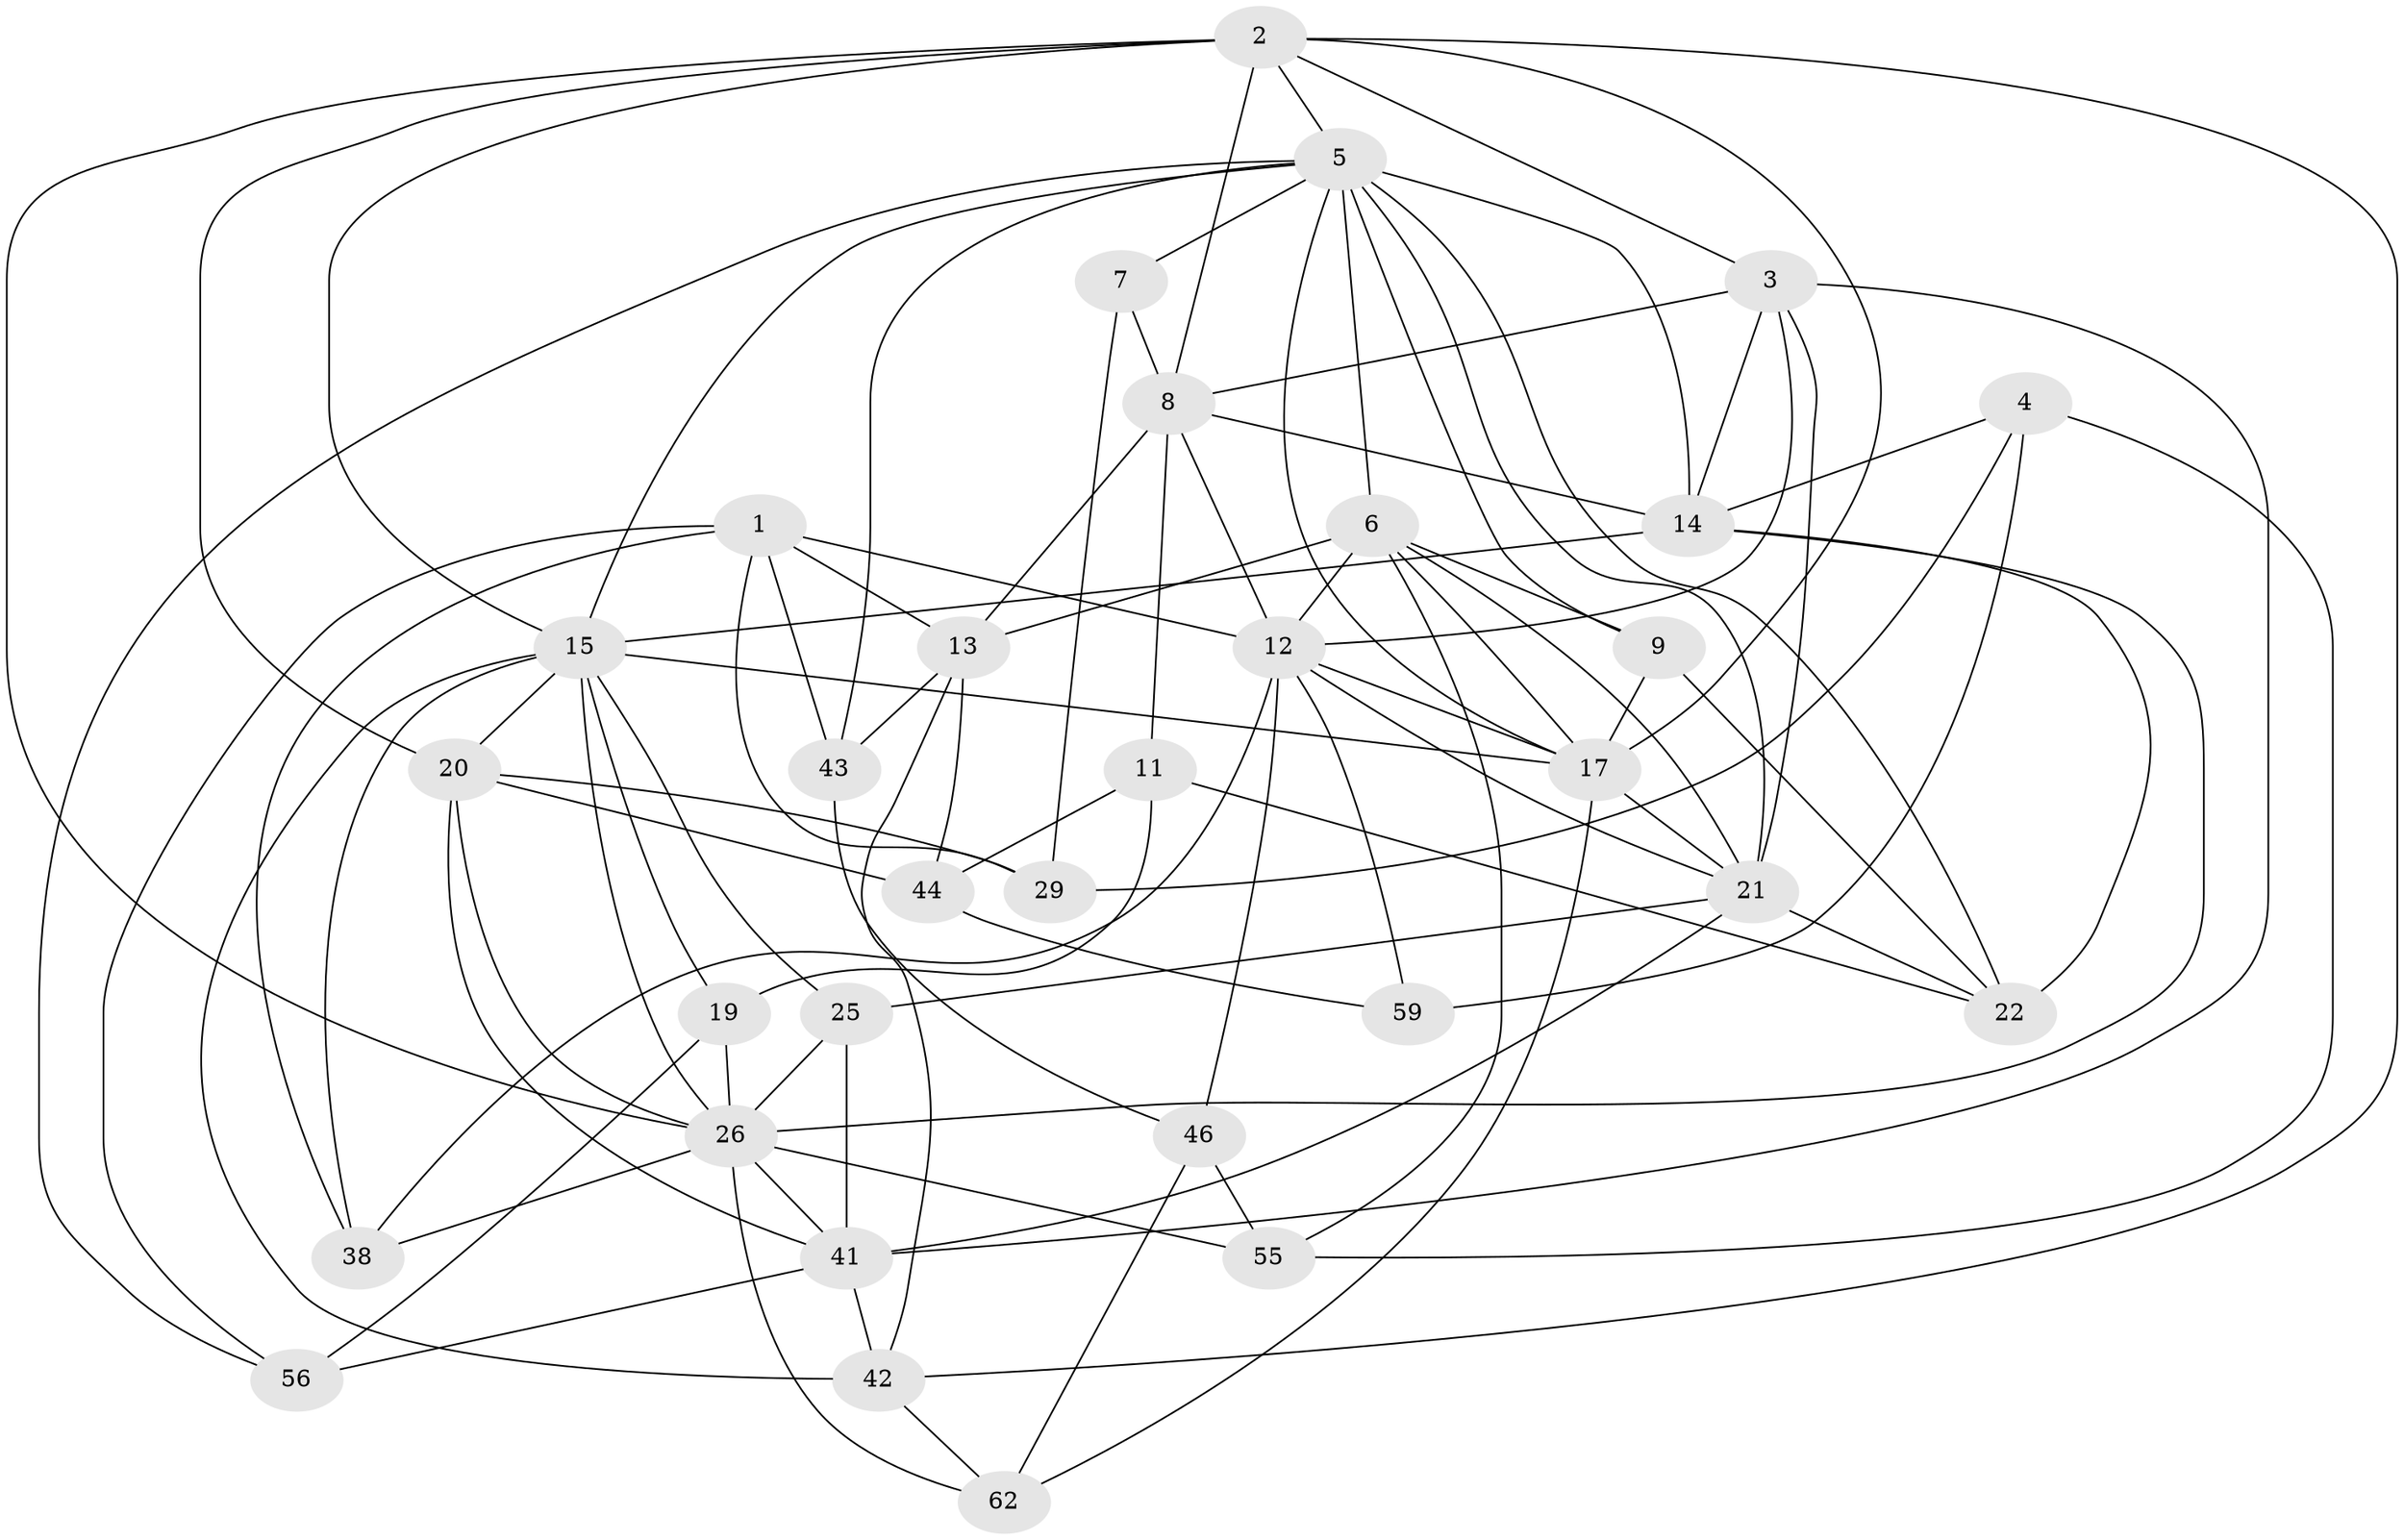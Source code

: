 // original degree distribution, {4: 1.0}
// Generated by graph-tools (version 1.1) at 2025/16/03/09/25 04:16:38]
// undirected, 32 vertices, 92 edges
graph export_dot {
graph [start="1"]
  node [color=gray90,style=filled];
  1 [super="+54"];
  2 [super="+53+24"];
  3 [super="+52"];
  4;
  5 [super="+27+16"];
  6 [super="+10"];
  7;
  8 [super="+35+58"];
  9;
  11;
  12 [super="+51+28"];
  13 [super="+18"];
  14 [super="+48+50"];
  15 [super="+47+60"];
  17 [super="+36"];
  19;
  20 [super="+23"];
  21 [super="+33+49"];
  22 [super="+30"];
  25;
  26 [super="+31+40"];
  29;
  38;
  41 [super="+61+63"];
  42 [super="+57"];
  43;
  44;
  46;
  55;
  56;
  59;
  62;
  1 -- 56;
  1 -- 43;
  1 -- 13;
  1 -- 29;
  1 -- 38;
  1 -- 12;
  2 -- 42;
  2 -- 3;
  2 -- 26;
  2 -- 17;
  2 -- 20;
  2 -- 8;
  2 -- 5;
  2 -- 15;
  3 -- 41;
  3 -- 8;
  3 -- 21;
  3 -- 14;
  3 -- 12;
  4 -- 59;
  4 -- 55;
  4 -- 29;
  4 -- 14;
  5 -- 21;
  5 -- 17;
  5 -- 22;
  5 -- 6 [weight=2];
  5 -- 14;
  5 -- 7;
  5 -- 56;
  5 -- 9;
  5 -- 43;
  5 -- 15;
  6 -- 55;
  6 -- 13;
  6 -- 17;
  6 -- 21;
  6 -- 9;
  6 -- 12;
  7 -- 29;
  7 -- 8 [weight=2];
  8 -- 13;
  8 -- 12;
  8 -- 11;
  8 -- 14;
  9 -- 17;
  9 -- 22;
  11 -- 44;
  11 -- 19;
  11 -- 22;
  12 -- 21;
  12 -- 59 [weight=2];
  12 -- 38;
  12 -- 17;
  12 -- 46;
  13 -- 43;
  13 -- 44;
  13 -- 42;
  14 -- 26;
  14 -- 15;
  14 -- 22 [weight=2];
  15 -- 19;
  15 -- 20;
  15 -- 42;
  15 -- 17;
  15 -- 38;
  15 -- 25;
  15 -- 26;
  17 -- 62;
  17 -- 21;
  19 -- 56;
  19 -- 26;
  20 -- 29;
  20 -- 41;
  20 -- 44;
  20 -- 26;
  21 -- 41;
  21 -- 25;
  21 -- 22;
  25 -- 41;
  25 -- 26;
  26 -- 41;
  26 -- 55;
  26 -- 38;
  26 -- 62;
  41 -- 56;
  41 -- 42 [weight=2];
  42 -- 62;
  43 -- 46;
  44 -- 59;
  46 -- 62;
  46 -- 55;
}
